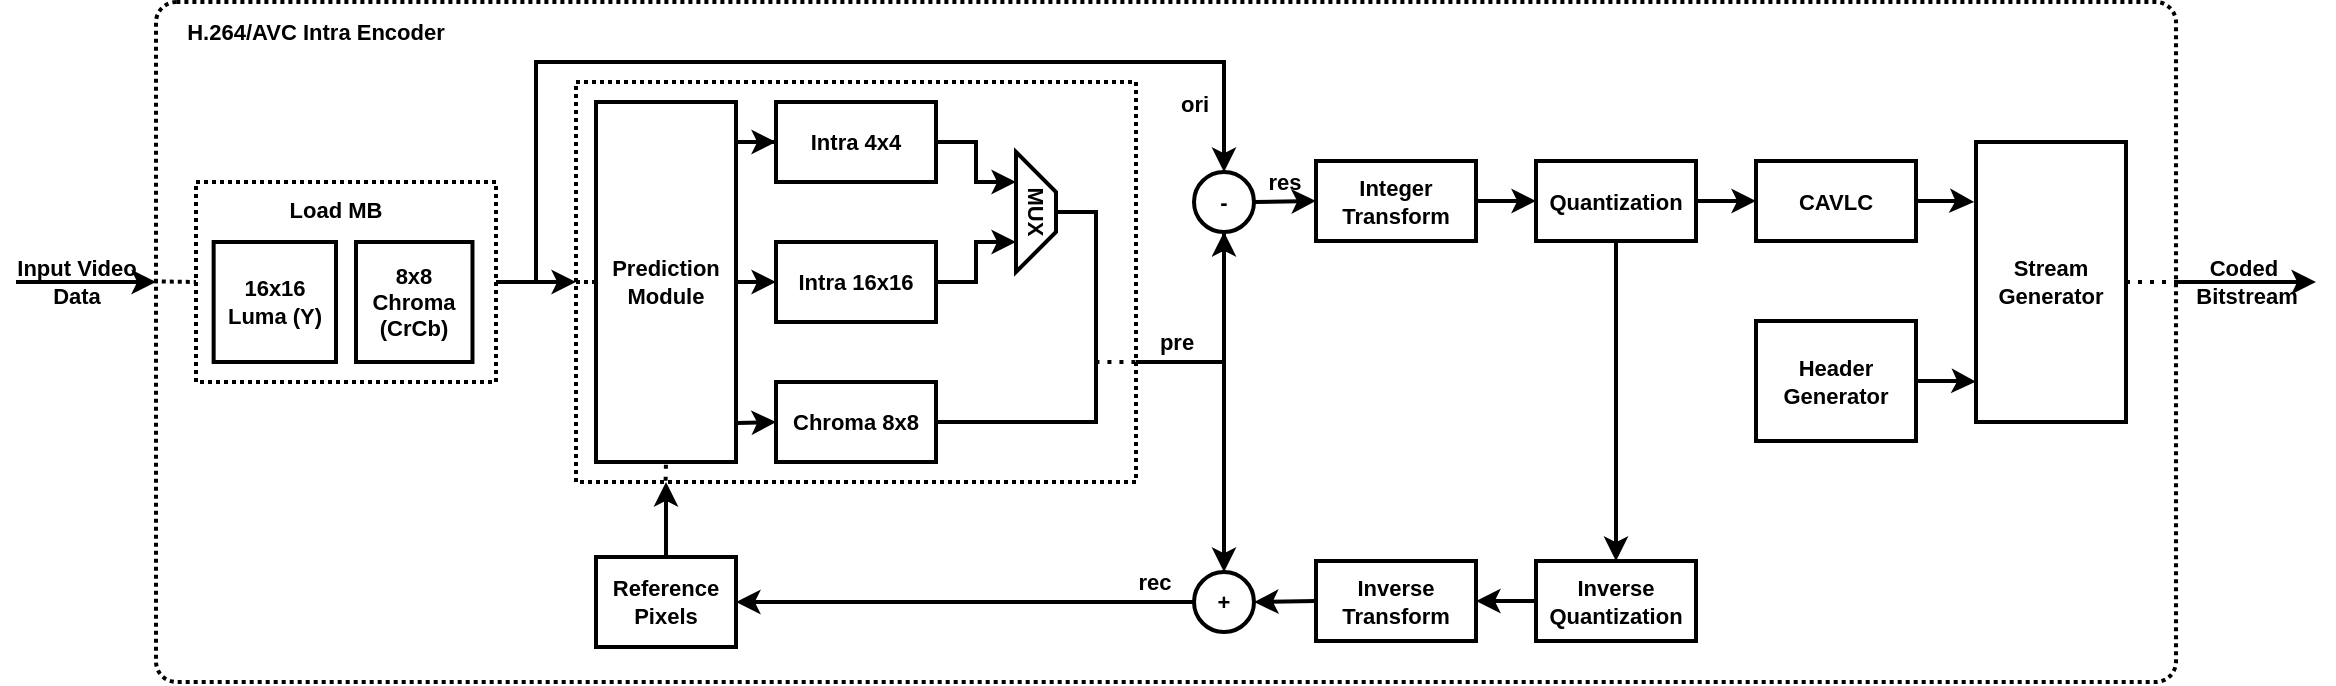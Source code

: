 <mxfile version="24.7.5">
  <diagram name="Page-1" id="zTCGZyGpIAITsfq91n49">
    <mxGraphModel dx="1235" dy="-96" grid="1" gridSize="10" guides="1" tooltips="1" connect="1" arrows="1" fold="1" page="1" pageScale="1" pageWidth="1169" pageHeight="827" math="0" shadow="0">
      <root>
        <mxCell id="0" />
        <mxCell id="1" parent="0" />
        <mxCell id="QG6-v7D_vH4LsAMc98OB-57" value="" style="rounded=1;whiteSpace=wrap;html=1;fillColor=none;dashed=1;dashPattern=1 1;strokeWidth=2;arcSize=3;" parent="1" vertex="1">
          <mxGeometry x="110" y="920" width="1010" height="340" as="geometry" />
        </mxCell>
        <mxCell id="QG6-v7D_vH4LsAMc98OB-2" value="" style="rounded=0;whiteSpace=wrap;html=1;dashed=1;dashPattern=1 1;fontStyle=1;fontSize=11;strokeWidth=2;" parent="1" vertex="1">
          <mxGeometry x="320" y="960" width="280" height="200" as="geometry" />
        </mxCell>
        <mxCell id="QG6-v7D_vH4LsAMc98OB-3" value="Intra 4x4" style="rounded=0;whiteSpace=wrap;html=1;fontStyle=1;fontSize=11;strokeWidth=2;" parent="1" vertex="1">
          <mxGeometry x="420" y="970" width="80" height="40" as="geometry" />
        </mxCell>
        <mxCell id="QG6-v7D_vH4LsAMc98OB-4" style="edgeStyle=orthogonalEdgeStyle;rounded=0;orthogonalLoop=1;jettySize=auto;html=1;entryX=0.75;entryY=1;entryDx=0;entryDy=0;fontStyle=1;fontSize=11;strokeWidth=2;" parent="1" source="QG6-v7D_vH4LsAMc98OB-5" target="QG6-v7D_vH4LsAMc98OB-7" edge="1">
          <mxGeometry relative="1" as="geometry">
            <Array as="points">
              <mxPoint x="520" y="1060" />
              <mxPoint x="520" y="1040" />
            </Array>
          </mxGeometry>
        </mxCell>
        <mxCell id="QG6-v7D_vH4LsAMc98OB-5" value="Intra 16x16" style="rounded=0;whiteSpace=wrap;html=1;fontStyle=1;fontSize=11;strokeWidth=2;" parent="1" vertex="1">
          <mxGeometry x="420" y="1040" width="80" height="40" as="geometry" />
        </mxCell>
        <mxCell id="QG6-v7D_vH4LsAMc98OB-7" value="&lt;font style=&quot;font-size: 11px;&quot;&gt;MUX&lt;/font&gt;" style="shape=trapezoid;perimeter=trapezoidPerimeter;whiteSpace=wrap;html=1;fixedSize=1;rotation=90;fontStyle=1;fontSize=11;strokeWidth=2;" parent="1" vertex="1">
          <mxGeometry x="520" y="1015" width="60" height="20" as="geometry" />
        </mxCell>
        <mxCell id="QG6-v7D_vH4LsAMc98OB-8" value="" style="endArrow=classic;html=1;rounded=0;exitX=1;exitY=0.5;exitDx=0;exitDy=0;entryX=0.25;entryY=1;entryDx=0;entryDy=0;fontStyle=1;fontSize=11;strokeWidth=2;" parent="1" source="QG6-v7D_vH4LsAMc98OB-3" target="QG6-v7D_vH4LsAMc98OB-7" edge="1">
          <mxGeometry width="50" height="50" relative="1" as="geometry">
            <mxPoint x="510" y="1015" as="sourcePoint" />
            <mxPoint x="560" y="965" as="targetPoint" />
            <Array as="points">
              <mxPoint x="520" y="990" />
              <mxPoint x="520" y="1010" />
            </Array>
          </mxGeometry>
        </mxCell>
        <mxCell id="QG6-v7D_vH4LsAMc98OB-10" value="Chroma 8x8" style="rounded=0;whiteSpace=wrap;html=1;fontStyle=1;fontSize=11;strokeWidth=2;" parent="1" vertex="1">
          <mxGeometry x="420" y="1110" width="80" height="40" as="geometry" />
        </mxCell>
        <mxCell id="QG6-v7D_vH4LsAMc98OB-12" value="-" style="ellipse;whiteSpace=wrap;html=1;aspect=fixed;fontStyle=1;fontSize=11;strokeWidth=2;" parent="1" vertex="1">
          <mxGeometry x="629" y="1005" width="30" height="30" as="geometry" />
        </mxCell>
        <mxCell id="QG6-v7D_vH4LsAMc98OB-13" value="res" style="endArrow=classic;html=1;rounded=0;exitX=1;exitY=0.5;exitDx=0;exitDy=0;entryX=0;entryY=0.5;entryDx=0;entryDy=0;fontStyle=1;fontSize=11;labelBackgroundColor=none;strokeWidth=2;" parent="1" source="QG6-v7D_vH4LsAMc98OB-12" target="QG6-v7D_vH4LsAMc98OB-14" edge="1">
          <mxGeometry y="10" width="50" height="50" relative="1" as="geometry">
            <mxPoint x="669" y="997.5" as="sourcePoint" />
            <mxPoint x="709" y="1017.5" as="targetPoint" />
            <mxPoint as="offset" />
          </mxGeometry>
        </mxCell>
        <mxCell id="QG6-v7D_vH4LsAMc98OB-14" value="&lt;div style=&quot;font-size: 11px;&quot;&gt;Integer&lt;/div&gt;Transform" style="rounded=0;whiteSpace=wrap;html=1;fontStyle=1;fontSize=11;strokeWidth=2;" parent="1" vertex="1">
          <mxGeometry x="690" y="999.5" width="80" height="40" as="geometry" />
        </mxCell>
        <mxCell id="QG6-v7D_vH4LsAMc98OB-15" style="edgeStyle=orthogonalEdgeStyle;rounded=0;orthogonalLoop=1;jettySize=auto;html=1;entryX=0.5;entryY=0;entryDx=0;entryDy=0;fontStyle=1;fontSize=11;strokeWidth=2;" parent="1" source="QG6-v7D_vH4LsAMc98OB-16" target="QG6-v7D_vH4LsAMc98OB-19" edge="1">
          <mxGeometry relative="1" as="geometry" />
        </mxCell>
        <mxCell id="QG6-v7D_vH4LsAMc98OB-16" value="Quantization" style="rounded=0;whiteSpace=wrap;html=1;fontStyle=1;fontSize=11;strokeWidth=2;" parent="1" vertex="1">
          <mxGeometry x="800" y="999.5" width="80" height="40" as="geometry" />
        </mxCell>
        <mxCell id="QG6-v7D_vH4LsAMc98OB-17" value="" style="endArrow=classic;html=1;rounded=0;exitX=1;exitY=0.5;exitDx=0;exitDy=0;entryX=0;entryY=0.5;entryDx=0;entryDy=0;fontStyle=1;fontSize=11;strokeWidth=2;" parent="1" source="QG6-v7D_vH4LsAMc98OB-14" target="QG6-v7D_vH4LsAMc98OB-16" edge="1">
          <mxGeometry width="50" height="50" relative="1" as="geometry">
            <mxPoint x="805" y="1027" as="sourcePoint" />
            <mxPoint x="855" y="977" as="targetPoint" />
          </mxGeometry>
        </mxCell>
        <mxCell id="QG6-v7D_vH4LsAMc98OB-18" value="" style="endArrow=classic;html=1;rounded=0;entryX=0;entryY=0.5;entryDx=0;entryDy=0;exitX=1;exitY=0.5;exitDx=0;exitDy=0;fontStyle=1;fontSize=11;strokeWidth=2;" parent="1" source="QG6-v7D_vH4LsAMc98OB-16" target="QG6-v7D_vH4LsAMc98OB-32" edge="1">
          <mxGeometry width="50" height="50" relative="1" as="geometry">
            <mxPoint x="895" y="1047" as="sourcePoint" />
            <mxPoint x="935" y="1017" as="targetPoint" />
          </mxGeometry>
        </mxCell>
        <mxCell id="QG6-v7D_vH4LsAMc98OB-19" value="&lt;div style=&quot;font-size: 11px;&quot;&gt;Inverse&lt;/div&gt;Quantization" style="rounded=0;whiteSpace=wrap;html=1;fontStyle=1;fontSize=11;strokeWidth=2;" parent="1" vertex="1">
          <mxGeometry x="800" y="1199.5" width="80" height="40" as="geometry" />
        </mxCell>
        <mxCell id="QG6-v7D_vH4LsAMc98OB-20" value="+" style="ellipse;whiteSpace=wrap;html=1;aspect=fixed;fontStyle=1;fontSize=11;strokeWidth=2;" parent="1" vertex="1">
          <mxGeometry x="629" y="1205" width="30" height="30" as="geometry" />
        </mxCell>
        <mxCell id="QG6-v7D_vH4LsAMc98OB-21" value="&lt;div style=&quot;font-size: 11px;&quot;&gt;Inverse&lt;/div&gt;Transform" style="rounded=0;whiteSpace=wrap;html=1;fontStyle=1;fontSize=11;strokeWidth=2;" parent="1" vertex="1">
          <mxGeometry x="690" y="1199.5" width="80" height="40" as="geometry" />
        </mxCell>
        <mxCell id="QG6-v7D_vH4LsAMc98OB-22" value="" style="endArrow=classic;html=1;rounded=0;entryX=1;entryY=0.5;entryDx=0;entryDy=0;exitX=0;exitY=0.5;exitDx=0;exitDy=0;fontStyle=1;fontSize=11;strokeWidth=2;" parent="1" source="QG6-v7D_vH4LsAMc98OB-19" target="QG6-v7D_vH4LsAMc98OB-21" edge="1">
          <mxGeometry width="50" height="50" relative="1" as="geometry">
            <mxPoint x="756" y="1172" as="sourcePoint" />
            <mxPoint x="806" y="1122" as="targetPoint" />
          </mxGeometry>
        </mxCell>
        <mxCell id="QG6-v7D_vH4LsAMc98OB-23" value="" style="endArrow=classic;html=1;rounded=0;entryX=1;entryY=0.5;entryDx=0;entryDy=0;exitX=0;exitY=0.5;exitDx=0;exitDy=0;fontStyle=1;fontSize=11;strokeWidth=2;" parent="1" source="QG6-v7D_vH4LsAMc98OB-21" target="QG6-v7D_vH4LsAMc98OB-20" edge="1">
          <mxGeometry width="50" height="50" relative="1" as="geometry">
            <mxPoint x="710" y="1172.5" as="sourcePoint" />
            <mxPoint x="760" y="1122.5" as="targetPoint" />
          </mxGeometry>
        </mxCell>
        <mxCell id="QG6-v7D_vH4LsAMc98OB-24" value="&lt;font style=&quot;font-size: 11px;&quot;&gt;rec&lt;/font&gt;" style="endArrow=classic;html=1;rounded=0;exitX=0;exitY=0.5;exitDx=0;exitDy=0;entryX=1;entryY=0.5;entryDx=0;entryDy=0;fontStyle=1;strokeColor=default;labelBackgroundColor=none;fontSize=11;strokeWidth=2;" parent="1" source="QG6-v7D_vH4LsAMc98OB-20" target="QG6-v7D_vH4LsAMc98OB-28" edge="1">
          <mxGeometry x="-0.825" y="-10" width="50" height="50" relative="1" as="geometry">
            <mxPoint x="651" y="1230" as="sourcePoint" />
            <mxPoint x="550" y="1235" as="targetPoint" />
            <mxPoint as="offset" />
          </mxGeometry>
        </mxCell>
        <mxCell id="QG6-v7D_vH4LsAMc98OB-25" value="Prediction&lt;div style=&quot;font-size: 11px;&quot;&gt;Module&lt;/div&gt;" style="rounded=0;whiteSpace=wrap;html=1;fontStyle=1;fontSize=11;strokeWidth=2;" parent="1" vertex="1">
          <mxGeometry x="330" y="970" width="70" height="180" as="geometry" />
        </mxCell>
        <mxCell id="QG6-v7D_vH4LsAMc98OB-26" value="" style="endArrow=classic;html=1;rounded=0;exitX=1.005;exitY=0.892;exitDx=0;exitDy=0;entryX=0;entryY=0.5;entryDx=0;entryDy=0;fontStyle=1;exitPerimeter=0;fontSize=11;strokeWidth=2;" parent="1" source="QG6-v7D_vH4LsAMc98OB-25" target="QG6-v7D_vH4LsAMc98OB-10" edge="1">
          <mxGeometry width="50" height="50" relative="1" as="geometry">
            <mxPoint x="410" y="1135" as="sourcePoint" />
            <mxPoint x="500" y="1105" as="targetPoint" />
          </mxGeometry>
        </mxCell>
        <mxCell id="QG6-v7D_vH4LsAMc98OB-27" style="edgeStyle=orthogonalEdgeStyle;rounded=0;orthogonalLoop=1;jettySize=auto;html=1;fontStyle=1;fontSize=11;strokeWidth=2;" parent="1" source="QG6-v7D_vH4LsAMc98OB-28" edge="1">
          <mxGeometry relative="1" as="geometry">
            <mxPoint x="365" y="1160" as="targetPoint" />
          </mxGeometry>
        </mxCell>
        <mxCell id="QG6-v7D_vH4LsAMc98OB-28" value="Reference&lt;div style=&quot;font-size: 11px;&quot;&gt;Pixels&lt;/div&gt;" style="rounded=0;whiteSpace=wrap;html=1;fontStyle=1;fontSize=11;strokeWidth=2;" parent="1" vertex="1">
          <mxGeometry x="330" y="1197.5" width="70" height="45" as="geometry" />
        </mxCell>
        <mxCell id="QG6-v7D_vH4LsAMc98OB-29" value="" style="endArrow=classic;html=1;rounded=0;exitX=1;exitY=0.5;exitDx=0;exitDy=0;entryX=0;entryY=0.5;entryDx=0;entryDy=0;fontStyle=1;fontSize=11;strokeWidth=2;" parent="1" source="QG6-v7D_vH4LsAMc98OB-25" target="QG6-v7D_vH4LsAMc98OB-5" edge="1">
          <mxGeometry width="50" height="50" relative="1" as="geometry">
            <mxPoint x="410" y="1045" as="sourcePoint" />
            <mxPoint x="470" y="1045" as="targetPoint" />
          </mxGeometry>
        </mxCell>
        <mxCell id="QG6-v7D_vH4LsAMc98OB-30" value="&lt;span style=&quot;font-size: 11px;&quot;&gt;ori&lt;/span&gt;" style="endArrow=classic;html=1;rounded=0;entryX=0.5;entryY=0;entryDx=0;entryDy=0;fontStyle=1;fontSize=11;strokeWidth=2;" parent="1" target="QG6-v7D_vH4LsAMc98OB-12" edge="1">
          <mxGeometry x="0.865" y="-15" width="50" height="50" relative="1" as="geometry">
            <mxPoint x="300" y="1060" as="sourcePoint" />
            <mxPoint x="660" y="890" as="targetPoint" />
            <Array as="points">
              <mxPoint x="300" y="950" />
              <mxPoint x="644" y="950" />
            </Array>
            <mxPoint as="offset" />
          </mxGeometry>
        </mxCell>
        <mxCell id="QG6-v7D_vH4LsAMc98OB-31" value="" style="endArrow=classic;html=1;rounded=0;exitX=1;exitY=0.5;exitDx=0;exitDy=0;entryX=0;entryY=0.5;entryDx=0;entryDy=0;fontStyle=1;fontSize=11;strokeWidth=2;" parent="1" source="QG6-v7D_vH4LsAMc98OB-40" target="QG6-v7D_vH4LsAMc98OB-2" edge="1">
          <mxGeometry width="50" height="50" relative="1" as="geometry">
            <mxPoint x="280" y="1060" as="sourcePoint" />
            <mxPoint x="220" y="910" as="targetPoint" />
          </mxGeometry>
        </mxCell>
        <mxCell id="QG6-v7D_vH4LsAMc98OB-32" value="CAVLC" style="rounded=0;whiteSpace=wrap;html=1;fontStyle=1;fontSize=11;strokeWidth=2;" parent="1" vertex="1">
          <mxGeometry x="910" y="999.5" width="80" height="40" as="geometry" />
        </mxCell>
        <mxCell id="QG6-v7D_vH4LsAMc98OB-33" value="Stream&lt;div style=&quot;font-size: 11px;&quot;&gt;Generator&lt;/div&gt;" style="rounded=0;whiteSpace=wrap;html=1;fontStyle=1;fontSize=11;strokeWidth=2;" parent="1" vertex="1">
          <mxGeometry x="1020" y="990" width="75" height="140" as="geometry" />
        </mxCell>
        <mxCell id="QG6-v7D_vH4LsAMc98OB-34" value="&lt;span style=&quot;font-size: 11px;&quot;&gt;Coded&amp;nbsp;&lt;/span&gt;&lt;div style=&quot;font-size: 11px;&quot;&gt;&lt;span style=&quot;font-size: 11px;&quot;&gt;Bitstream&lt;/span&gt;&lt;/div&gt;" style="endArrow=classic;html=1;rounded=0;fontStyle=1;labelBackgroundColor=none;fontSize=11;strokeWidth=2;" parent="1" edge="1">
          <mxGeometry width="50" height="50" relative="1" as="geometry">
            <mxPoint x="1120" y="1060" as="sourcePoint" />
            <mxPoint x="1190" y="1060" as="targetPoint" />
            <mxPoint as="offset" />
          </mxGeometry>
        </mxCell>
        <mxCell id="QG6-v7D_vH4LsAMc98OB-35" value="Header&lt;div style=&quot;font-size: 11px;&quot;&gt;Generator&lt;/div&gt;" style="rounded=0;whiteSpace=wrap;html=1;fontStyle=1;fontSize=11;strokeWidth=2;" parent="1" vertex="1">
          <mxGeometry x="910" y="1079.5" width="80" height="60" as="geometry" />
        </mxCell>
        <mxCell id="QG6-v7D_vH4LsAMc98OB-36" style="edgeStyle=orthogonalEdgeStyle;rounded=0;orthogonalLoop=1;jettySize=auto;html=1;exitX=0.994;exitY=0.111;exitDx=0;exitDy=0;exitPerimeter=0;fontStyle=1;fontSize=11;strokeWidth=2;" parent="1" source="QG6-v7D_vH4LsAMc98OB-25" target="QG6-v7D_vH4LsAMc98OB-3" edge="1">
          <mxGeometry relative="1" as="geometry" />
        </mxCell>
        <mxCell id="QG6-v7D_vH4LsAMc98OB-37" value="" style="endArrow=classic;startArrow=classic;html=1;rounded=0;exitX=0.5;exitY=1;exitDx=0;exitDy=0;entryX=0.5;entryY=0;entryDx=0;entryDy=0;fontStyle=1;fontSize=11;strokeWidth=2;" parent="1" source="QG6-v7D_vH4LsAMc98OB-12" target="QG6-v7D_vH4LsAMc98OB-20" edge="1">
          <mxGeometry width="50" height="50" relative="1" as="geometry">
            <mxPoint x="694" y="1070" as="sourcePoint" />
            <mxPoint x="654" y="1170" as="targetPoint" />
          </mxGeometry>
        </mxCell>
        <mxCell id="QG6-v7D_vH4LsAMc98OB-38" value="&lt;span style=&quot;font-size: 11px;&quot;&gt;pre&lt;/span&gt;" style="endArrow=none;html=1;rounded=0;entryX=0.5;entryY=1;entryDx=0;entryDy=0;labelBackgroundColor=none;fontStyle=1;fontSize=11;strokeWidth=2;" parent="1" target="QG6-v7D_vH4LsAMc98OB-12" edge="1">
          <mxGeometry x="-0.633" y="10" width="50" height="50" relative="1" as="geometry">
            <mxPoint x="600" y="1100" as="sourcePoint" />
            <mxPoint x="670" y="1095" as="targetPoint" />
            <Array as="points">
              <mxPoint x="644" y="1100" />
            </Array>
            <mxPoint as="offset" />
          </mxGeometry>
        </mxCell>
        <mxCell id="QG6-v7D_vH4LsAMc98OB-39" value="" style="group;fontStyle=1;fontSize=11;strokeWidth=2;" parent="1" vertex="1" connectable="0">
          <mxGeometry x="130" y="1010" width="150" height="100" as="geometry" />
        </mxCell>
        <mxCell id="QG6-v7D_vH4LsAMc98OB-40" value="" style="rounded=0;whiteSpace=wrap;html=1;dashed=1;dashPattern=1 1;fontStyle=1;fontSize=11;strokeWidth=2;" parent="QG6-v7D_vH4LsAMc98OB-39" vertex="1">
          <mxGeometry width="150" height="100" as="geometry" />
        </mxCell>
        <mxCell id="QG6-v7D_vH4LsAMc98OB-41" value="16x16&lt;div style=&quot;font-size: 11px;&quot;&gt;Luma (Y)&lt;/div&gt;" style="rounded=0;whiteSpace=wrap;html=1;fontStyle=1;fontSize=11;strokeWidth=2;" parent="QG6-v7D_vH4LsAMc98OB-39" vertex="1">
          <mxGeometry x="8.82" y="30" width="61.18" height="60" as="geometry" />
        </mxCell>
        <mxCell id="QG6-v7D_vH4LsAMc98OB-42" value="8x8&lt;div style=&quot;font-size: 11px;&quot;&gt;Chroma (CrCb)&lt;/div&gt;" style="rounded=0;whiteSpace=wrap;html=1;fontStyle=1;fontSize=11;strokeWidth=2;" parent="QG6-v7D_vH4LsAMc98OB-39" vertex="1">
          <mxGeometry x="80" y="30" width="58.24" height="60" as="geometry" />
        </mxCell>
        <mxCell id="QG6-v7D_vH4LsAMc98OB-43" value="&lt;span style=&quot;font-size: 11px;&quot;&gt;&lt;font style=&quot;font-size: 11px;&quot;&gt;Load MB&lt;/font&gt;&lt;/span&gt;" style="text;html=1;align=center;verticalAlign=middle;whiteSpace=wrap;rounded=0;fontStyle=1;fontSize=11;strokeWidth=2;" parent="QG6-v7D_vH4LsAMc98OB-39" vertex="1">
          <mxGeometry x="30.88" width="78.24" height="27.27" as="geometry" />
        </mxCell>
        <mxCell id="QG6-v7D_vH4LsAMc98OB-44" style="edgeStyle=orthogonalEdgeStyle;rounded=0;orthogonalLoop=1;jettySize=auto;html=1;entryX=-0.012;entryY=0.214;entryDx=0;entryDy=0;entryPerimeter=0;fontStyle=1;fontSize=11;strokeWidth=2;" parent="1" source="QG6-v7D_vH4LsAMc98OB-32" target="QG6-v7D_vH4LsAMc98OB-33" edge="1">
          <mxGeometry relative="1" as="geometry" />
        </mxCell>
        <mxCell id="QG6-v7D_vH4LsAMc98OB-45" style="edgeStyle=orthogonalEdgeStyle;rounded=0;orthogonalLoop=1;jettySize=auto;html=1;entryX=0;entryY=0.856;entryDx=0;entryDy=0;entryPerimeter=0;fontStyle=1;fontSize=11;strokeWidth=2;" parent="1" source="QG6-v7D_vH4LsAMc98OB-35" target="QG6-v7D_vH4LsAMc98OB-33" edge="1">
          <mxGeometry relative="1" as="geometry" />
        </mxCell>
        <mxCell id="QG6-v7D_vH4LsAMc98OB-46" value="Input Video&lt;div style=&quot;font-size: 11px;&quot;&gt;Data&lt;/div&gt;" style="endArrow=classic;html=1;rounded=0;labelBackgroundColor=none;fontStyle=1;fontSize=11;strokeWidth=2;" parent="1" edge="1">
          <mxGeometry x="-0.143" width="50" height="50" relative="1" as="geometry">
            <mxPoint x="40" y="1060" as="sourcePoint" />
            <mxPoint x="110" y="1060" as="targetPoint" />
            <mxPoint as="offset" />
          </mxGeometry>
        </mxCell>
        <mxCell id="QG6-v7D_vH4LsAMc98OB-47" value="" style="endArrow=none;dashed=1;html=1;rounded=0;exitX=1;exitY=0.5;exitDx=0;exitDy=0;entryX=1;entryY=0.389;entryDx=0;entryDy=0;entryPerimeter=0;fontStyle=1;fontSize=11;dashPattern=1 2;strokeWidth=2;" parent="1" source="QG6-v7D_vH4LsAMc98OB-33" edge="1">
          <mxGeometry width="50" height="50" relative="1" as="geometry">
            <mxPoint x="1090" y="1060" as="sourcePoint" />
            <mxPoint x="1120" y="1060.04" as="targetPoint" />
          </mxGeometry>
        </mxCell>
        <mxCell id="QG6-v7D_vH4LsAMc98OB-48" value="" style="endArrow=none;dashed=1;html=1;rounded=0;exitX=-0.001;exitY=0.388;exitDx=0;exitDy=0;exitPerimeter=0;entryX=0;entryY=0.5;entryDx=0;entryDy=0;fontStyle=1;fontSize=11;dashPattern=1 1;strokeWidth=2;" parent="1" target="QG6-v7D_vH4LsAMc98OB-40" edge="1">
          <mxGeometry width="50" height="50" relative="1" as="geometry">
            <mxPoint x="108.89" y="1059.68" as="sourcePoint" />
            <mxPoint x="140" y="990" as="targetPoint" />
          </mxGeometry>
        </mxCell>
        <mxCell id="QG6-v7D_vH4LsAMc98OB-49" value="&lt;span style=&quot;font-size: 11px;&quot;&gt;H.264/AVC Intra Encoder&lt;/span&gt;" style="text;html=1;align=center;verticalAlign=middle;whiteSpace=wrap;rounded=0;fontStyle=1;fontSize=11;strokeWidth=2;" parent="1" vertex="1">
          <mxGeometry x="110" y="920" width="160" height="30" as="geometry" />
        </mxCell>
        <mxCell id="QG6-v7D_vH4LsAMc98OB-59" value="" style="endArrow=none;html=1;rounded=0;entryX=0;entryY=0.5;entryDx=0;entryDy=0;dashed=1;dashPattern=1 1;strokeWidth=2;" parent="1" target="QG6-v7D_vH4LsAMc98OB-25" edge="1">
          <mxGeometry width="50" height="50" relative="1" as="geometry">
            <mxPoint x="320" y="1060" as="sourcePoint" />
            <mxPoint x="350" y="1030" as="targetPoint" />
          </mxGeometry>
        </mxCell>
        <mxCell id="QG6-v7D_vH4LsAMc98OB-60" value="" style="endArrow=none;html=1;rounded=0;exitX=0.16;exitY=0.997;exitDx=0;exitDy=0;exitPerimeter=0;entryX=0.5;entryY=1;entryDx=0;entryDy=0;dashed=1;dashPattern=1 2;strokeWidth=2;" parent="1" source="QG6-v7D_vH4LsAMc98OB-2" target="QG6-v7D_vH4LsAMc98OB-25" edge="1">
          <mxGeometry width="50" height="50" relative="1" as="geometry">
            <mxPoint x="330" y="1130" as="sourcePoint" />
            <mxPoint x="380" y="1080" as="targetPoint" />
          </mxGeometry>
        </mxCell>
        <mxCell id="QG6-v7D_vH4LsAMc98OB-61" value="" style="endArrow=none;html=1;rounded=0;exitX=0.5;exitY=0;exitDx=0;exitDy=0;entryX=1.001;entryY=0.7;entryDx=0;entryDy=0;entryPerimeter=0;dashed=1;dashPattern=1 2;strokeWidth=2;" parent="1" edge="1">
          <mxGeometry width="50" height="50" relative="1" as="geometry">
            <mxPoint x="599.72" y="1100" as="sourcePoint" />
            <mxPoint x="580" y="1100" as="targetPoint" />
          </mxGeometry>
        </mxCell>
        <mxCell id="PVWldIyeM4u14GLB0WaG-1" value="" style="endArrow=none;html=1;rounded=0;exitX=1;exitY=0.5;exitDx=0;exitDy=0;entryX=0.5;entryY=0;entryDx=0;entryDy=0;strokeWidth=2;" parent="1" source="QG6-v7D_vH4LsAMc98OB-10" target="QG6-v7D_vH4LsAMc98OB-7" edge="1">
          <mxGeometry width="50" height="50" relative="1" as="geometry">
            <mxPoint x="440" y="1100" as="sourcePoint" />
            <mxPoint x="490" y="1050" as="targetPoint" />
            <Array as="points">
              <mxPoint x="580" y="1130" />
              <mxPoint x="580" y="1025" />
            </Array>
          </mxGeometry>
        </mxCell>
      </root>
    </mxGraphModel>
  </diagram>
</mxfile>
